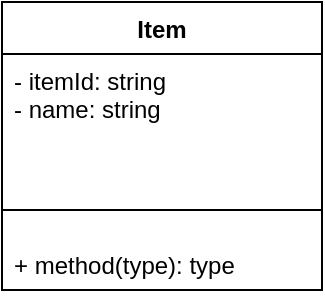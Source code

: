 <mxfile version="18.0.8" type="github"><diagram id="3-kePJJToxtwlGHkT392" name="Page-1"><mxGraphModel dx="539" dy="330" grid="1" gridSize="10" guides="1" tooltips="1" connect="1" arrows="1" fold="1" page="1" pageScale="1" pageWidth="850" pageHeight="1100" math="0" shadow="0"><root><mxCell id="0"/><mxCell id="1" parent="0"/><mxCell id="mgU4zUvvCpU1qY2SJODL-8" value="Item" style="swimlane;fontStyle=1;align=center;verticalAlign=top;childLayout=stackLayout;horizontal=1;startSize=26;horizontalStack=0;resizeParent=1;resizeParentMax=0;resizeLast=0;collapsible=1;marginBottom=0;fontColor=none;" vertex="1" parent="1"><mxGeometry x="320" y="160" width="160" height="144" as="geometry"><mxRectangle x="320" y="160" width="60" height="26" as="alternateBounds"/></mxGeometry></mxCell><mxCell id="mgU4zUvvCpU1qY2SJODL-9" value="- itemId: string&#10;- name: string&#10;" style="text;strokeColor=none;fillColor=none;align=left;verticalAlign=top;spacingLeft=4;spacingRight=4;overflow=hidden;rotatable=0;points=[[0,0.5],[1,0.5]];portConstraint=eastwest;fontColor=none;" vertex="1" parent="mgU4zUvvCpU1qY2SJODL-8"><mxGeometry y="26" width="160" height="64" as="geometry"/></mxCell><mxCell id="mgU4zUvvCpU1qY2SJODL-10" value="" style="line;strokeWidth=1;fillColor=none;align=left;verticalAlign=middle;spacingTop=-1;spacingLeft=3;spacingRight=3;rotatable=0;labelPosition=right;points=[];portConstraint=eastwest;fontColor=none;" vertex="1" parent="mgU4zUvvCpU1qY2SJODL-8"><mxGeometry y="90" width="160" height="28" as="geometry"/></mxCell><mxCell id="mgU4zUvvCpU1qY2SJODL-11" value="+ method(type): type" style="text;strokeColor=none;fillColor=none;align=left;verticalAlign=top;spacingLeft=4;spacingRight=4;overflow=hidden;rotatable=0;points=[[0,0.5],[1,0.5]];portConstraint=eastwest;fontColor=none;" vertex="1" parent="mgU4zUvvCpU1qY2SJODL-8"><mxGeometry y="118" width="160" height="26" as="geometry"/></mxCell></root></mxGraphModel></diagram></mxfile>